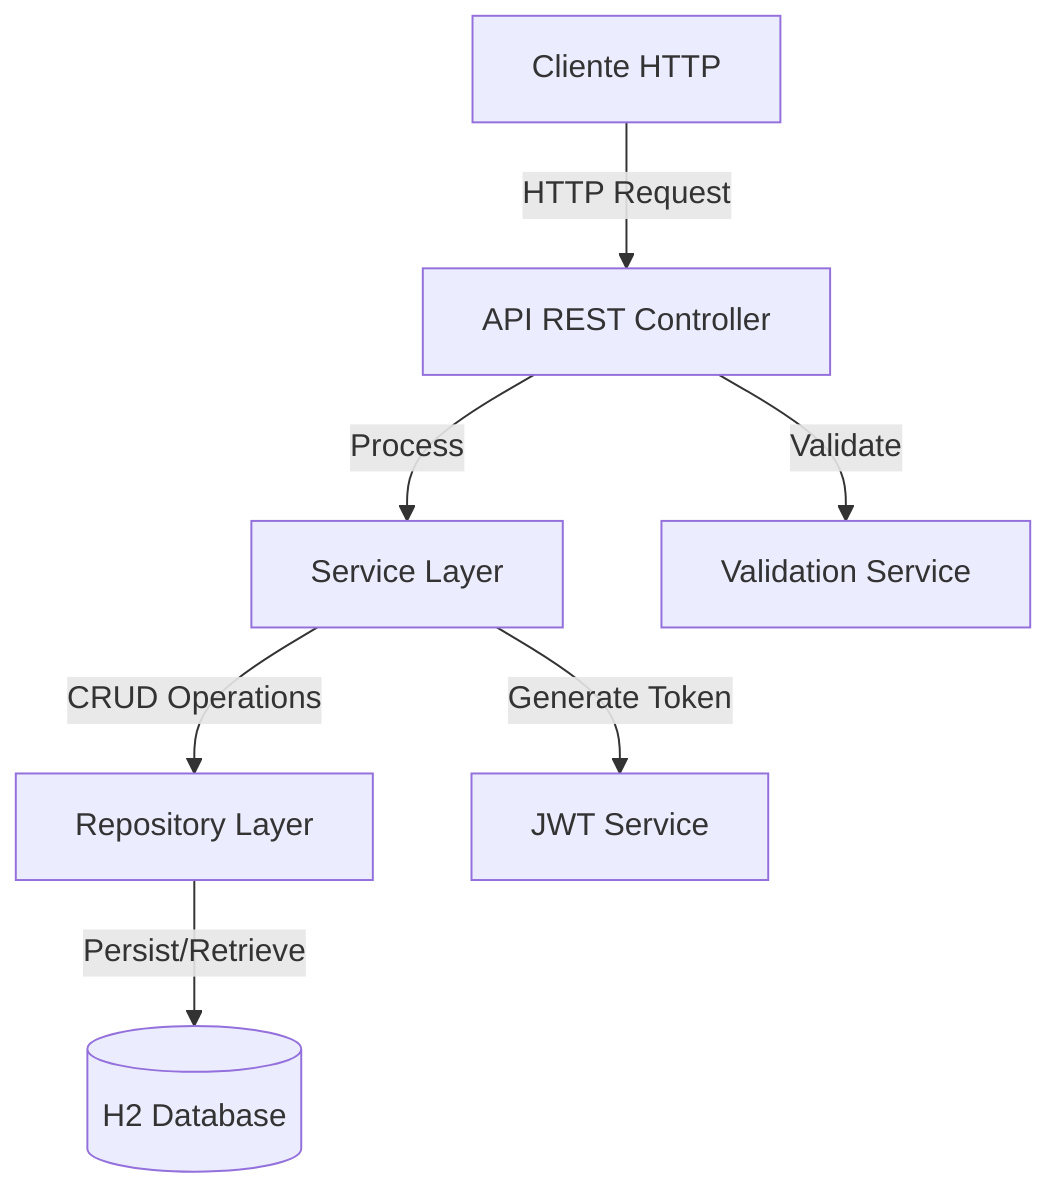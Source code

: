 graph TB
    Client[Cliente HTTP]
    API[API REST Controller]
    Service[Service Layer]
    Repository[Repository Layer]
    Database[(H2 Database)]
    JWT[JWT Service]
    Validator[Validation Service]

    Client -->|HTTP Request| API
    API -->|Validate| Validator
    API -->|Process| Service
    Service -->|Generate Token| JWT
    Service -->|CRUD Operations| Repository
    Repository -->|Persist/Retrieve| Database